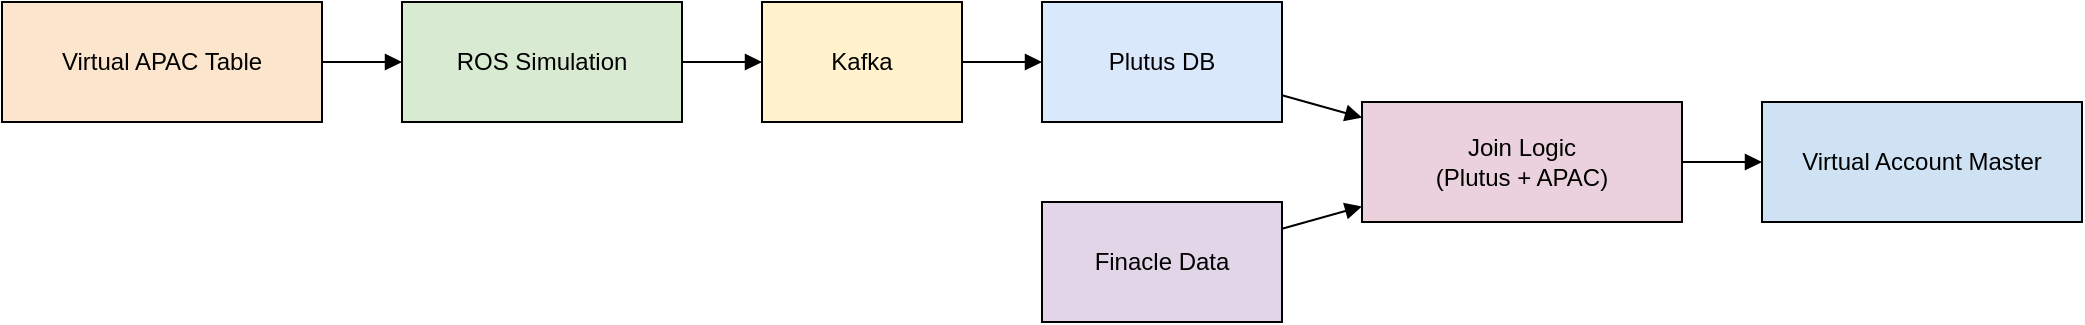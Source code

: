 <mxfile>
  <diagram name="Plutus Integration Flow" id="plutusDiagram">
    <mxGraphModel dx="1296" dy="741" grid="1" gridSize="10" guides="1" tooltips="1" connect="1" arrows="1" fold="1" page="1" pageScale="1" pageWidth="827" pageHeight="1169">
      <root>
        <mxCell id="0" />
        <mxCell id="1" parent="0" />

        <!-- Virtual APAC Table -->
        <mxCell id="2" value="Virtual APAC Table" style="shape=rectangle;whiteSpace=wrap;html=1;fillColor=#FCE5CD;" vertex="1" parent="1">
          <mxGeometry x="40" y="100" width="160" height="60" as="geometry" />
        </mxCell>

        <!-- ROS Simulation -->
        <mxCell id="3" value="ROS Simulation" style="shape=rectangle;whiteSpace=wrap;html=1;fillColor=#D9EAD3;" vertex="1" parent="1">
          <mxGeometry x="240" y="100" width="140" height="60" as="geometry" />
        </mxCell>

        <!-- Kafka -->
        <mxCell id="4" value="Kafka" style="shape=rectangle;whiteSpace=wrap;html=1;fillColor=#FFF2CC;" vertex="1" parent="1">
          <mxGeometry x="420" y="100" width="100" height="60" as="geometry" />
        </mxCell>

        <!-- Plutus DB -->
        <mxCell id="5" value="Plutus DB" style="shape=rectangle;whiteSpace=wrap;html=1;fillColor=#DAE8FC;" vertex="1" parent="1">
          <mxGeometry x="560" y="100" width="120" height="60" as="geometry" />
        </mxCell>

        <!-- Finacle Data -->
        <mxCell id="6" value="Finacle Data" style="shape=rectangle;whiteSpace=wrap;html=1;fillColor=#E1D5E7;" vertex="1" parent="1">
          <mxGeometry x="560" y="200" width="120" height="60" as="geometry" />
        </mxCell>

        <!-- Join Logic -->
        <mxCell id="7" value="Join Logic&#10;(Plutus + APAC)" style="shape=rectangle;whiteSpace=wrap;html=1;fillColor=#EAD1DC;" vertex="1" parent="1">
          <mxGeometry x="720" y="150" width="160" height="60" as="geometry" />
        </mxCell>

        <!-- Final Output -->
        <mxCell id="8" value="Virtual Account Master" style="shape=rectangle;whiteSpace=wrap;html=1;fillColor=#CFE2F3;" vertex="1" parent="1">
          <mxGeometry x="920" y="150" width="160" height="60" as="geometry" />
        </mxCell>

        <!-- Edges -->
        <mxCell id="9" style="endArrow=block;html=1;" edge="1" parent="1" source="2" target="3"><mxGeometry relative="1" as="geometry" /></mxCell>
        <mxCell id="10" style="endArrow=block;html=1;" edge="1" parent="1" source="3" target="4"><mxGeometry relative="1" as="geometry" /></mxCell>
        <mxCell id="11" style="endArrow=block;html=1;" edge="1" parent="1" source="4" target="5"><mxGeometry relative="1" as="geometry" /></mxCell>
        <mxCell id="12" style="endArrow=block;html=1;" edge="1" parent="1" source="5" target="7"><mxGeometry relative="1" as="geometry" /></mxCell>
        <mxCell id="13" style="endArrow=block;html=1;" edge="1" parent="1" source="6" target="7"><mxGeometry relative="1" as="geometry" /></mxCell>
        <mxCell id="14" style="endArrow=block;html=1;" edge="1" parent="1" source="7" target="8"><mxGeometry relative="1" as="geometry" /></mxCell>
      </root>
    </mxGraphModel>
  </diagram>
</mxfile>